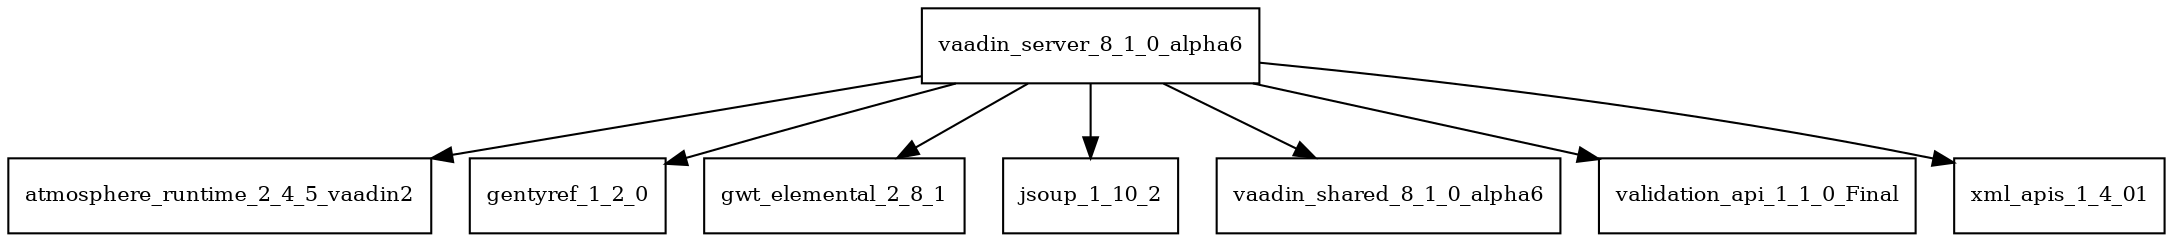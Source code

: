 digraph vaadin_server_8_1_0_alpha6_dependencies {
  node [shape = box, fontsize=10.0];
  vaadin_server_8_1_0_alpha6 -> atmosphere_runtime_2_4_5_vaadin2;
  vaadin_server_8_1_0_alpha6 -> gentyref_1_2_0;
  vaadin_server_8_1_0_alpha6 -> gwt_elemental_2_8_1;
  vaadin_server_8_1_0_alpha6 -> jsoup_1_10_2;
  vaadin_server_8_1_0_alpha6 -> vaadin_shared_8_1_0_alpha6;
  vaadin_server_8_1_0_alpha6 -> validation_api_1_1_0_Final;
  vaadin_server_8_1_0_alpha6 -> xml_apis_1_4_01;
}
